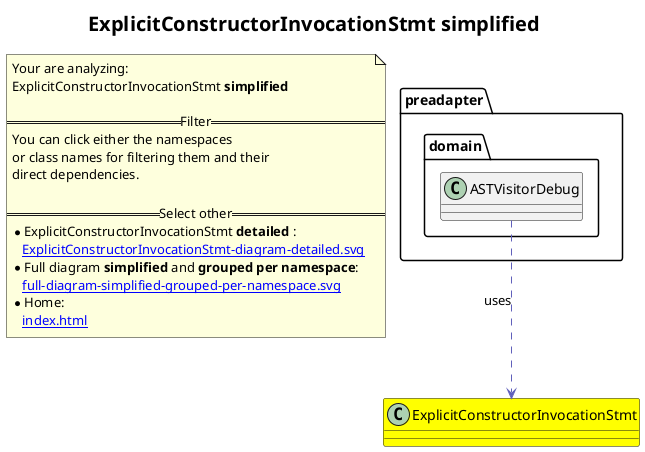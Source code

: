 @startuml
skinparam linetype ortho
title <size:20>ExplicitConstructorInvocationStmt **simplified** </size>
note "Your are analyzing:\nExplicitConstructorInvocationStmt **simplified** \n\n==Filter==\nYou can click either the namespaces \nor class names for filtering them and their\ndirect dependencies.\n\n==Select other==\n* ExplicitConstructorInvocationStmt **detailed** :\n   [[ExplicitConstructorInvocationStmt-diagram-detailed.svg]]\n* Full diagram **simplified** and **grouped per namespace**:\n   [[full-diagram-simplified-grouped-per-namespace.svg]]\n* Home:\n   [[index.html]]" as FloatingNote
class ExplicitConstructorInvocationStmt [[ExplicitConstructorInvocationStmt-diagram-simplified.svg]] #yellow {
}
  class preadapter.domain.ASTVisitorDebug [[preadapter.domain.ASTVisitorDebug-diagram-simplified.svg]]  {
  }
 ' *************************************** 
 ' *************************************** 
 ' *************************************** 
' Class relations extracted from namespace:
' 
' Class relations extracted from namespace:
' preadapter.domain
preadapter.domain.ASTVisitorDebug .[#6060BB].> ExplicitConstructorInvocationStmt  : uses 
@enduml
